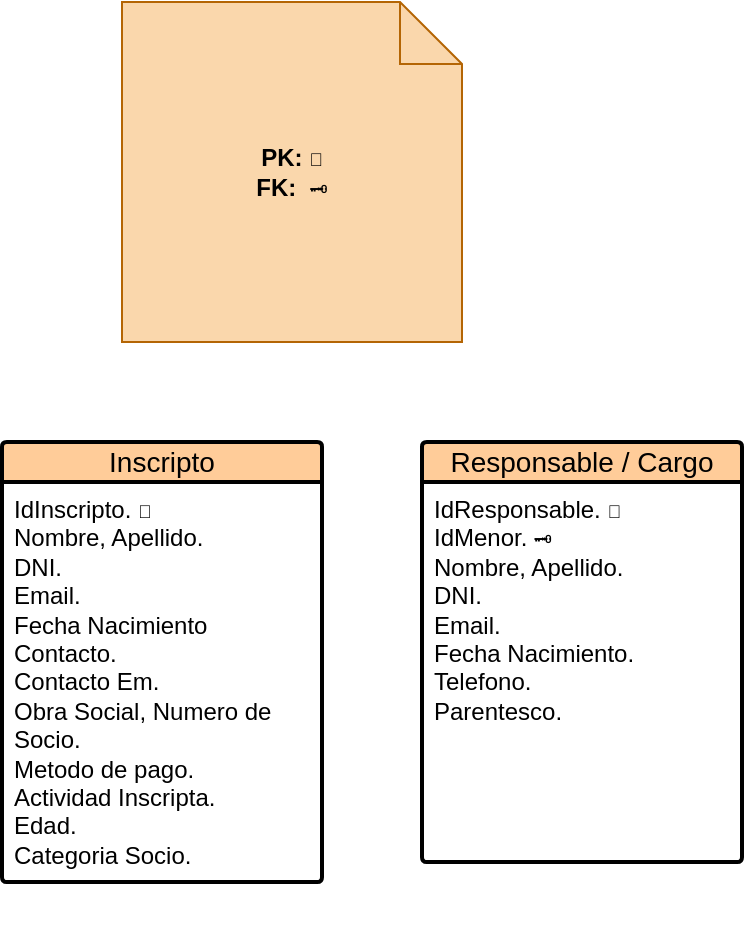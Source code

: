 <mxfile version="27.0.2">
  <diagram name="Página-1" id="DZx7SK09K_esOjIXITz1">
    <mxGraphModel dx="679" dy="2004" grid="1" gridSize="10" guides="1" tooltips="1" connect="1" arrows="1" fold="1" page="1" pageScale="1" pageWidth="1200" pageHeight="1600" math="0" shadow="0">
      <root>
        <mxCell id="0" />
        <mxCell id="1" parent="0" />
        <mxCell id="yBrq36ba2T_x7bs6eCfU-31" value="Inscripto" style="swimlane;childLayout=stackLayout;horizontal=1;startSize=20;horizontalStack=0;rounded=1;fontSize=14;fontStyle=0;strokeWidth=2;resizeParent=0;resizeLast=1;shadow=0;dashed=0;align=center;arcSize=4;whiteSpace=wrap;html=1;perimeterSpacing=0;strokeColor=#000000;fillColor=#FFCC99;fillStyle=auto;gradientColor=none;swimlaneFillColor=#FFFFFF;" vertex="1" parent="1">
          <mxGeometry x="180" y="60" width="160" height="220" as="geometry" />
        </mxCell>
        <mxCell id="yBrq36ba2T_x7bs6eCfU-32" value="&lt;div style=&quot;&quot;&gt;&lt;span style=&quot;background-color: transparent; color: light-dark(rgb(0, 0, 0), rgb(255, 255, 255));&quot;&gt;IdInscripto&lt;/span&gt;&lt;span style=&quot;background-color: transparent; color: light-dark(rgb(0, 0, 0), rgb(255, 255, 255));&quot;&gt;.&amp;nbsp;&lt;/span&gt;&lt;font style=&quot;background-color: transparent; color: light-dark(rgb(0, 0, 0), rgb(255, 255, 255)); font-size: 9px;&quot;&gt;🔑&lt;/font&gt;&lt;/div&gt;Nombre, Apellido.&lt;div&gt;DNI.&lt;/div&gt;&lt;div&gt;Email.&lt;/div&gt;&lt;div&gt;Fecha Nacimiento&lt;/div&gt;&lt;div&gt;Contacto.&lt;br&gt;Contacto Em.&lt;/div&gt;&lt;div&gt;Obra Social, Numero de Socio.&lt;/div&gt;&lt;div&gt;Metodo de pago.&lt;/div&gt;&lt;div&gt;Actividad Inscripta.&lt;/div&gt;&lt;div&gt;Edad.&lt;/div&gt;&lt;div&gt;Categoria Socio.&lt;/div&gt;&lt;div&gt;&lt;br&gt;&lt;/div&gt;&lt;div&gt;&lt;br&gt;&lt;/div&gt;" style="align=left;strokeColor=none;fillColor=none;spacingLeft=4;spacingRight=4;fontSize=12;verticalAlign=top;resizable=0;rotatable=0;part=1;html=1;whiteSpace=wrap;" vertex="1" parent="yBrq36ba2T_x7bs6eCfU-31">
          <mxGeometry y="20" width="160" height="200" as="geometry" />
        </mxCell>
        <mxCell id="yBrq36ba2T_x7bs6eCfU-34" value="&lt;div&gt;&lt;b&gt;PK:&amp;nbsp;&lt;/b&gt;&lt;span style=&quot;font-size: 9px; text-align: left;&quot;&gt;🔑&lt;/span&gt;&lt;b&gt;&lt;br&gt;FK:&amp;nbsp;&lt;/b&gt;&lt;span style=&quot;background-color: transparent; color: light-dark(rgb(0, 0, 0), rgb(255, 255, 255)); text-align: left;&quot;&gt;&amp;nbsp;&lt;/span&gt;&lt;span style=&quot;background-color: transparent; color: light-dark(rgb(0, 0, 0), rgb(255, 255, 255)); text-wrap-mode: nowrap;&quot;&gt;&lt;font style=&quot;font-size: 9px;&quot;&gt;🗝️&lt;/font&gt;&lt;/span&gt;&lt;/div&gt;" style="shape=note;size=31;whiteSpace=wrap;html=1;fillColor=#fad7ac;strokeColor=#b46504;" vertex="1" parent="1">
          <mxGeometry x="240" y="-160" width="170" height="170" as="geometry" />
        </mxCell>
        <mxCell id="yBrq36ba2T_x7bs6eCfU-38" value="Responsable / Cargo" style="swimlane;childLayout=stackLayout;horizontal=1;startSize=20;horizontalStack=0;rounded=1;fontSize=14;fontStyle=0;strokeWidth=2;resizeParent=0;resizeLast=1;shadow=0;dashed=0;align=center;arcSize=4;whiteSpace=wrap;html=1;perimeterSpacing=0;strokeColor=#000000;fillColor=#FFCC99;fillStyle=auto;gradientColor=none;swimlaneFillColor=#FFFFFF;" vertex="1" parent="1">
          <mxGeometry x="390" y="60" width="160" height="210" as="geometry" />
        </mxCell>
        <mxCell id="yBrq36ba2T_x7bs6eCfU-39" value="&lt;div&gt;IdResponsable.&lt;b&gt;&amp;nbsp;&lt;/b&gt;&lt;span style=&quot;font-size: 9px; background-color: transparent; color: light-dark(rgb(0, 0, 0), rgb(255, 255, 255));&quot;&gt;🔑&lt;/span&gt;&lt;/div&gt;IdMenor.&amp;nbsp;&lt;span style=&quot;text-align: center; text-wrap-mode: nowrap;&quot;&gt;&lt;font style=&quot;font-size: 9px;&quot;&gt;🗝️&lt;/font&gt;&lt;/span&gt;&lt;br&gt;Nombre, Apellido.&lt;div&gt;DNI.&lt;br&gt;&lt;div&gt;Email.&lt;/div&gt;&lt;div&gt;Fecha Nacimiento.&lt;/div&gt;&lt;div&gt;Telefono.&lt;/div&gt;&lt;div&gt;Parentesco.&lt;/div&gt;&lt;div&gt;&lt;br&gt;&lt;/div&gt;&lt;div&gt;&lt;br&gt;&lt;/div&gt;&lt;/div&gt;" style="align=left;strokeColor=none;fillColor=none;spacingLeft=4;spacingRight=4;fontSize=12;verticalAlign=top;resizable=0;rotatable=0;part=1;html=1;whiteSpace=wrap;" vertex="1" parent="yBrq36ba2T_x7bs6eCfU-38">
          <mxGeometry y="20" width="160" height="190" as="geometry" />
        </mxCell>
      </root>
    </mxGraphModel>
  </diagram>
</mxfile>
